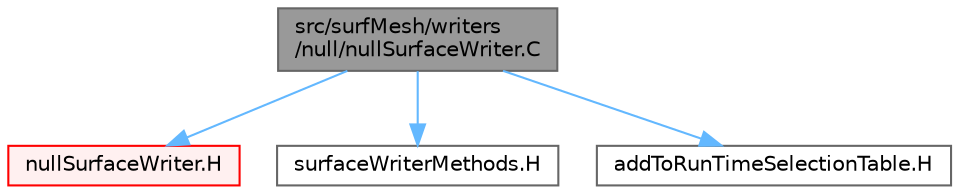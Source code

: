 digraph "src/surfMesh/writers/null/nullSurfaceWriter.C"
{
 // LATEX_PDF_SIZE
  bgcolor="transparent";
  edge [fontname=Helvetica,fontsize=10,labelfontname=Helvetica,labelfontsize=10];
  node [fontname=Helvetica,fontsize=10,shape=box,height=0.2,width=0.4];
  Node1 [id="Node000001",label="src/surfMesh/writers\l/null/nullSurfaceWriter.C",height=0.2,width=0.4,color="gray40", fillcolor="grey60", style="filled", fontcolor="black",tooltip=" "];
  Node1 -> Node2 [id="edge1_Node000001_Node000002",color="steelblue1",style="solid",tooltip=" "];
  Node2 [id="Node000002",label="nullSurfaceWriter.H",height=0.2,width=0.4,color="red", fillcolor="#FFF0F0", style="filled",URL="$nullSurfaceWriter_8H.html",tooltip=" "];
  Node1 -> Node245 [id="edge2_Node000001_Node000245",color="steelblue1",style="solid",tooltip=" "];
  Node245 [id="Node000245",label="surfaceWriterMethods.H",height=0.2,width=0.4,color="grey40", fillcolor="white", style="filled",URL="$surfaceWriterMethods_8H.html",tooltip="Convenience macros for instantiating surfaceWriter methods."];
  Node1 -> Node246 [id="edge3_Node000001_Node000246",color="steelblue1",style="solid",tooltip=" "];
  Node246 [id="Node000246",label="addToRunTimeSelectionTable.H",height=0.2,width=0.4,color="grey40", fillcolor="white", style="filled",URL="$addToRunTimeSelectionTable_8H.html",tooltip="Macros for easy insertion into run-time selection tables."];
}

